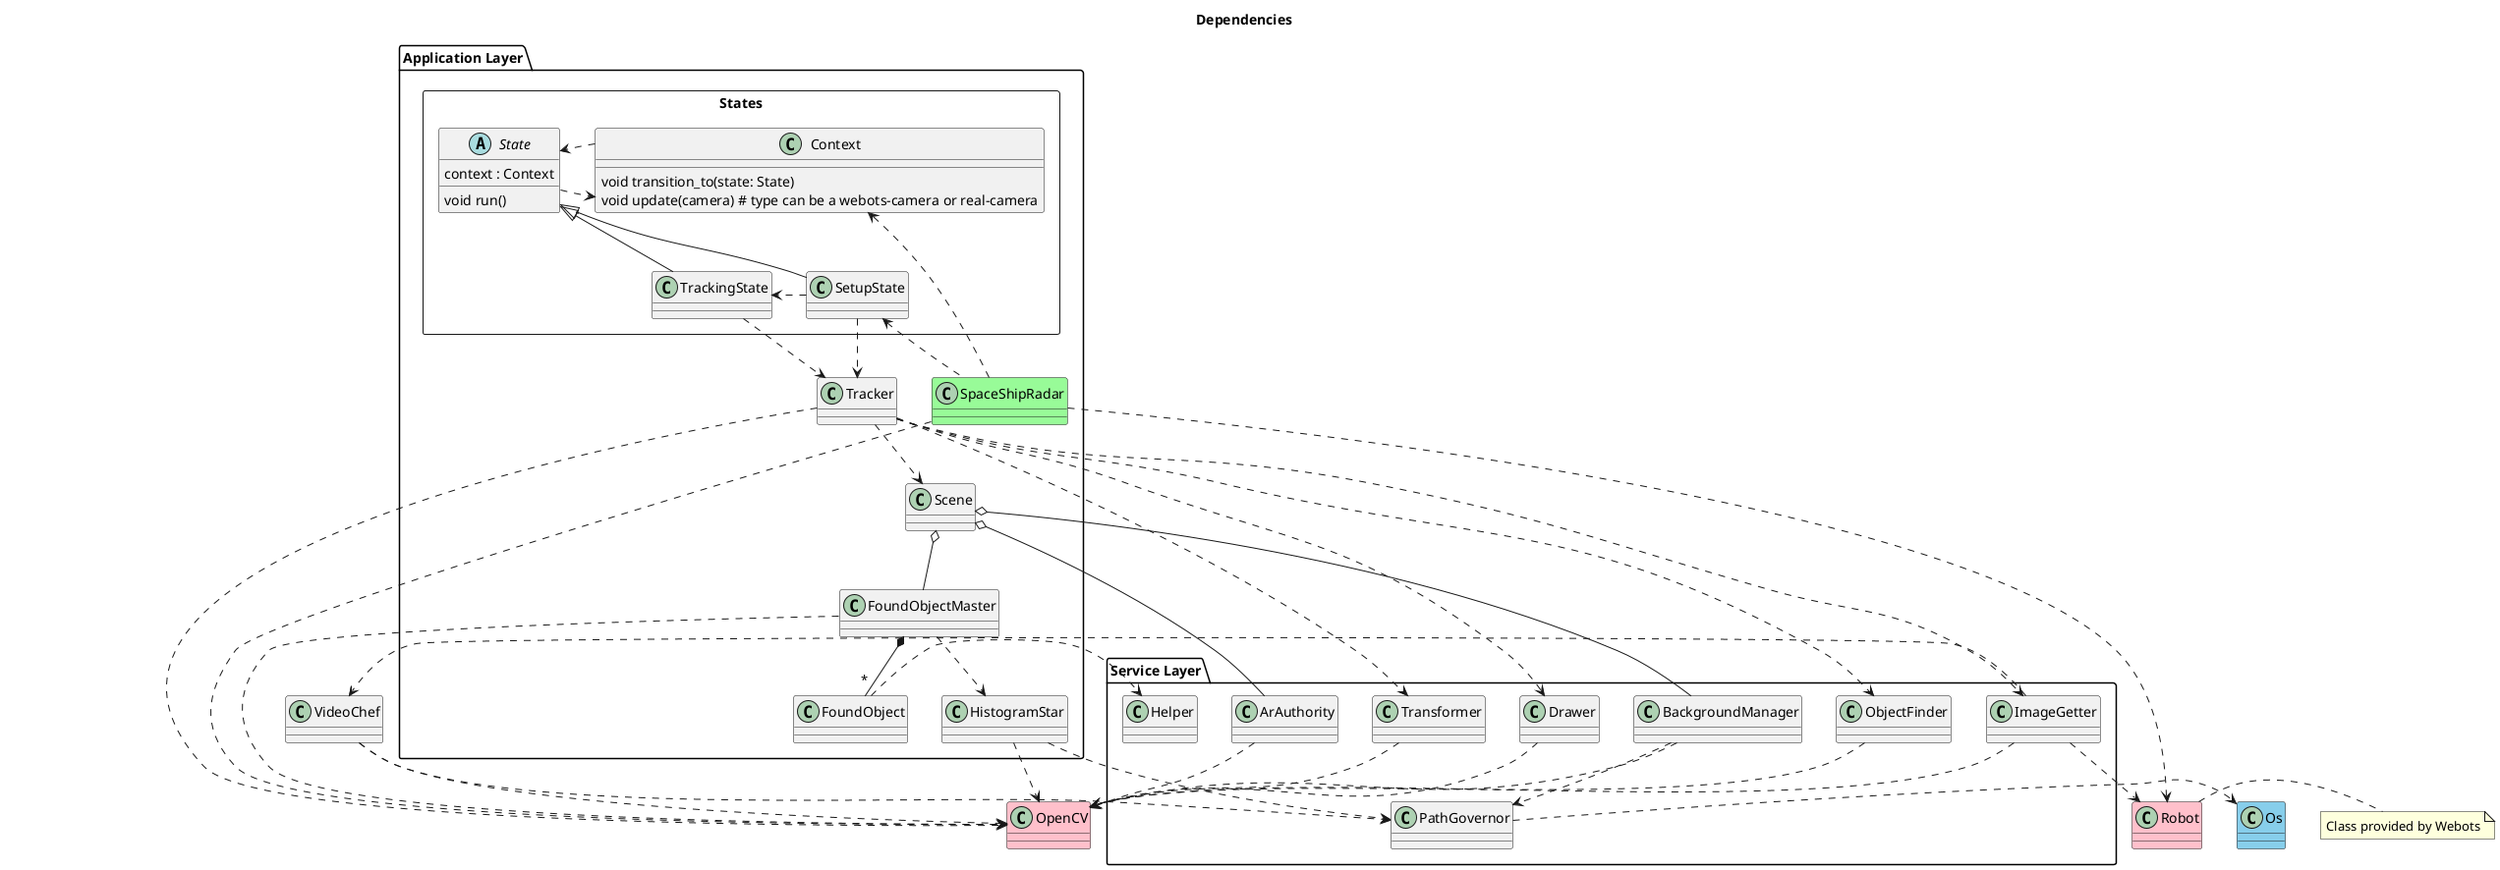 @startuml swarch
' !pragma layout smetanas

title Dependencies

package "Application Layer" as AL {
    package States <<rectangle>>{
        abstract State {
            context : Context
            void run()
        }
        class SetupState 
        class TrackingState
        class Context {
            void transition_to(state: State)
            void update(camera) # type can be a webots-camera or real-camera
        }
    }
    class Scene
    class FoundObject
    class FoundObjectMaster
    class Tracker
    class "SpaceShipRadar" #PaleGreen
    class HistogramStar
}

package "Service Layer" as SL {

    class BackgroundManager
    class Helper
    class Drawer
    class PathGovernor
    class ImageGetter
    class ObjectFinder

    class ArAuthority
    class Transformer
}

    class VideoChef
    class Os #SkyBlue
    class "Robot" #pink
    class OpenCV #pink

Scene o-- FoundObjectMaster
Scene o-- BackgroundManager
Scene o-- ArAuthority

FoundObject ..> Helper

FoundObjectMaster *-- "*" FoundObject
FoundObjectMaster ..> HistogramStar
FoundObjectMaster ..> OpenCV

Drawer ..> OpenCV

BackgroundManager ..> PathGovernor
BackgroundManager ..> OpenCV

ImageGetter ..> VideoChef
ImageGetter ..> OpenCV
ImageGetter ..> Robot

ObjectFinder ..> OpenCV

PathGovernor .> Os

VideoChef ..> PathGovernor
VideoChef ..> OpenCV

"State" .> Context
Context .> "State"

SetupState ..> Tracker
SetupState .r.> TrackingState
"State" <|-- SetupState

TrackingState ..> Tracker
"State" <|-- TrackingState

Tracker ..> Scene
Tracker ..> ImageGetter
Tracker ..> ObjectFinder
Tracker ..> Drawer
Tracker ..> OpenCV
Tracker ..> Transformer

HistogramStar ..> PathGovernor
HistogramStar ..> OpenCV

SpaceShipRadar ..> OpenCV
SpaceShipRadar ..> Robot
' SpaceShipRadar ..> ImageGetter
SpaceShipRadar .> Context
SpaceShipRadar .u.> SetupState

ArAuthority ..> OpenCV

Transformer ..> OpenCV

note right of Robot
Class provided by Webots
end note

@enduml
